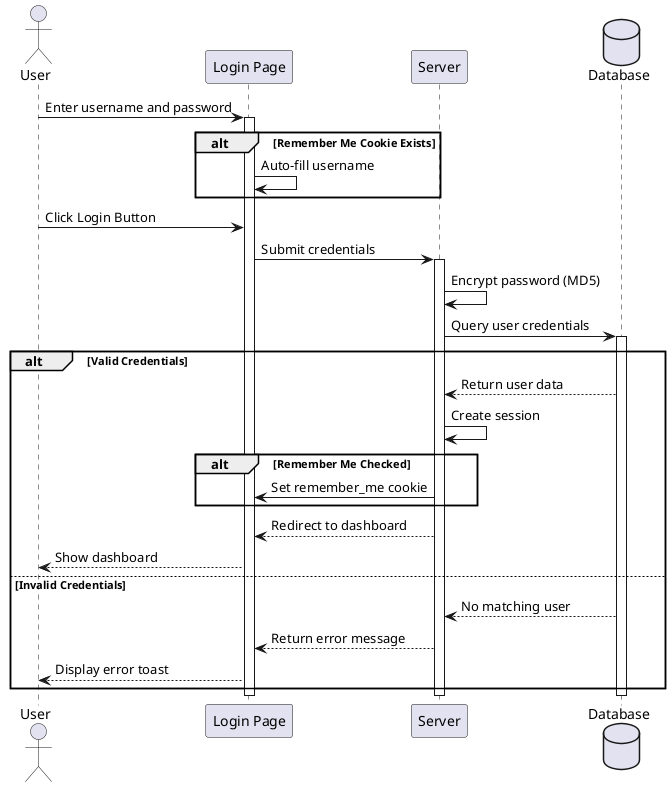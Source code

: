 @startuml Login Sequence Diagram

actor User
participant "Login Page" as UI
participant "Server" as Server
database "Database" as DB

User -> UI: Enter username and password
activate UI

alt Remember Me Cookie Exists
    UI -> UI: Auto-fill username
end

User -> UI: Click Login Button
UI -> Server: Submit credentials
activate Server

Server -> Server: Encrypt password (MD5)
Server -> DB: Query user credentials
activate DB

alt Valid Credentials
    DB --> Server: Return user data
    Server -> Server: Create session
    alt Remember Me Checked
        Server -> UI: Set remember_me cookie
    end
    Server --> UI: Redirect to dashboard
    UI --> User: Show dashboard

else Invalid Credentials
    DB --> Server: No matching user
    Server --> UI: Return error message
    UI --> User: Display error toast
end

deactivate DB
deactivate Server
deactivate UI

@enduml 
